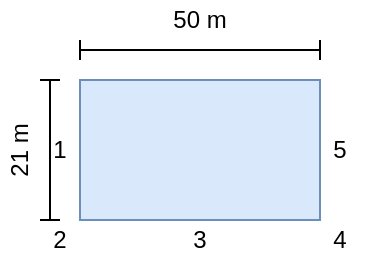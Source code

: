 <mxfile version="14.9.0" type="github">
  <diagram id="sxnoHKomHlHQyiGVfuQo" name="Page-1">
    <mxGraphModel dx="202" dy="112" grid="1" gridSize="10" guides="1" tooltips="1" connect="1" arrows="1" fold="1" page="1" pageScale="1" pageWidth="827" pageHeight="1169" math="0" shadow="0">
      <root>
        <mxCell id="0" />
        <mxCell id="1" parent="0" />
        <mxCell id="C1_oEOl42hNvULunaMIh-1" value="" style="rounded=0;whiteSpace=wrap;html=1;fillColor=#dae8fc;strokeColor=#6c8ebf;" vertex="1" parent="1">
          <mxGeometry x="350" y="210" width="120" height="70" as="geometry" />
        </mxCell>
        <mxCell id="C1_oEOl42hNvULunaMIh-2" value="1" style="text;html=1;strokeColor=none;fillColor=none;align=center;verticalAlign=middle;whiteSpace=wrap;rounded=0;" vertex="1" parent="1">
          <mxGeometry x="330" y="240" width="20" height="10" as="geometry" />
        </mxCell>
        <mxCell id="C1_oEOl42hNvULunaMIh-3" value="2" style="text;html=1;strokeColor=none;fillColor=none;align=center;verticalAlign=middle;whiteSpace=wrap;rounded=0;" vertex="1" parent="1">
          <mxGeometry x="320" y="280" width="40" height="20" as="geometry" />
        </mxCell>
        <mxCell id="C1_oEOl42hNvULunaMIh-4" value="3" style="text;html=1;strokeColor=none;fillColor=none;align=center;verticalAlign=middle;whiteSpace=wrap;rounded=0;" vertex="1" parent="1">
          <mxGeometry x="390" y="280" width="40" height="20" as="geometry" />
        </mxCell>
        <mxCell id="C1_oEOl42hNvULunaMIh-5" value="4" style="text;html=1;strokeColor=none;fillColor=none;align=center;verticalAlign=middle;whiteSpace=wrap;rounded=0;" vertex="1" parent="1">
          <mxGeometry x="460" y="280" width="40" height="20" as="geometry" />
        </mxCell>
        <mxCell id="C1_oEOl42hNvULunaMIh-6" value="5" style="text;html=1;strokeColor=none;fillColor=none;align=center;verticalAlign=middle;whiteSpace=wrap;rounded=0;" vertex="1" parent="1">
          <mxGeometry x="460" y="235" width="40" height="20" as="geometry" />
        </mxCell>
        <mxCell id="C1_oEOl42hNvULunaMIh-7" value="" style="shape=crossbar;whiteSpace=wrap;html=1;rounded=1;" vertex="1" parent="1">
          <mxGeometry x="350" y="190" width="120" height="10" as="geometry" />
        </mxCell>
        <mxCell id="C1_oEOl42hNvULunaMIh-8" value="50 m" style="text;html=1;strokeColor=none;fillColor=none;align=center;verticalAlign=middle;whiteSpace=wrap;rounded=0;" vertex="1" parent="1">
          <mxGeometry x="390" y="170" width="40" height="20" as="geometry" />
        </mxCell>
        <mxCell id="C1_oEOl42hNvULunaMIh-9" value="" style="shape=crossbar;whiteSpace=wrap;html=1;rounded=1;direction=south;" vertex="1" parent="1">
          <mxGeometry x="330" y="210" width="10" height="70" as="geometry" />
        </mxCell>
        <mxCell id="C1_oEOl42hNvULunaMIh-10" value="21 m" style="text;html=1;strokeColor=none;fillColor=none;align=center;verticalAlign=middle;whiteSpace=wrap;rounded=0;rotation=-90;" vertex="1" parent="1">
          <mxGeometry x="300" y="235" width="40" height="20" as="geometry" />
        </mxCell>
      </root>
    </mxGraphModel>
  </diagram>
</mxfile>
